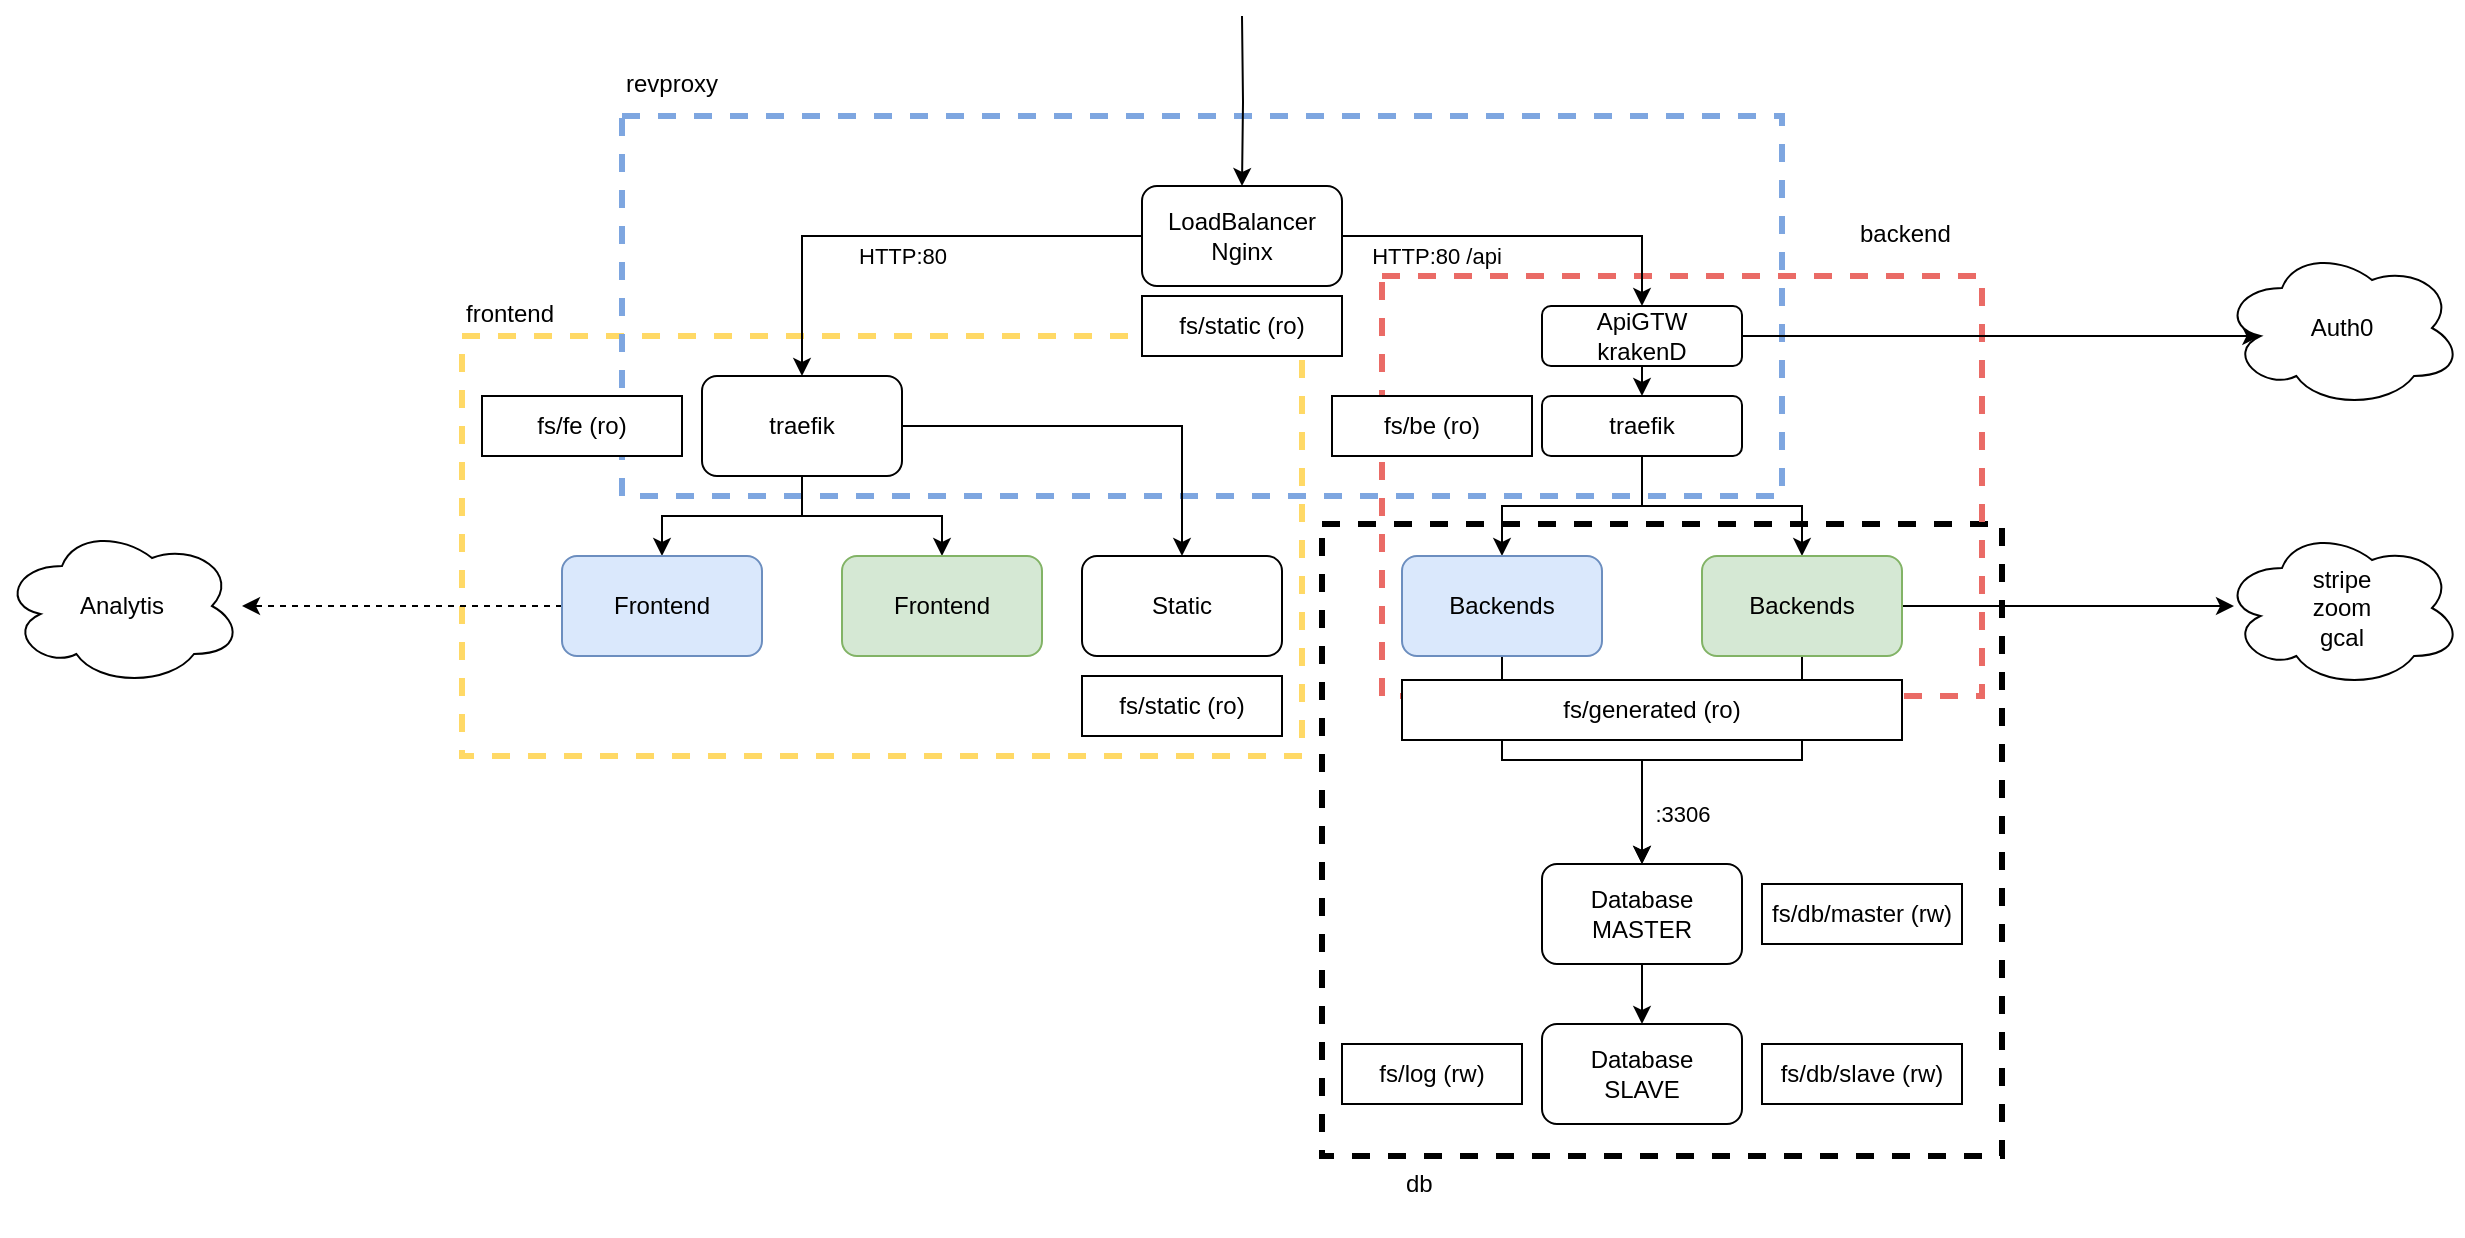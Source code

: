 <mxfile version="21.2.8" type="device" pages="2">
  <diagram name="Page-1" id="ndZbrMPuExqpBg1-ygDj">
    <mxGraphModel dx="2261" dy="854" grid="1" gridSize="10" guides="1" tooltips="1" connect="1" arrows="1" fold="1" page="1" pageScale="1" pageWidth="827" pageHeight="1169" math="0" shadow="0">
      <root>
        <mxCell id="0" />
        <mxCell id="1" parent="0" />
        <mxCell id="WXWv_Z7D5VTuuF9bMm1k-102" value="" style="rounded=0;whiteSpace=wrap;html=1;fillColor=none;strokeColor=#FFD966;strokeWidth=3;dashed=1;" parent="1" vertex="1">
          <mxGeometry x="50" y="610" width="420" height="210" as="geometry" />
        </mxCell>
        <mxCell id="WXWv_Z7D5VTuuF9bMm1k-104" value="" style="rounded=0;whiteSpace=wrap;html=1;fillColor=none;strokeColor=#000000;strokeWidth=3;dashed=1;" parent="1" vertex="1">
          <mxGeometry x="480" y="704" width="340" height="316" as="geometry" />
        </mxCell>
        <mxCell id="WXWv_Z7D5VTuuF9bMm1k-103" value="" style="rounded=0;whiteSpace=wrap;html=1;fillColor=none;strokeColor=#EA6B66;strokeWidth=3;dashed=1;" parent="1" vertex="1">
          <mxGeometry x="510" y="580" width="300" height="210" as="geometry" />
        </mxCell>
        <mxCell id="WXWv_Z7D5VTuuF9bMm1k-101" value="" style="rounded=0;whiteSpace=wrap;html=1;fillColor=none;strokeColor=#7EA6E0;strokeWidth=3;dashed=1;" parent="1" vertex="1">
          <mxGeometry x="130" y="500" width="580" height="190" as="geometry" />
        </mxCell>
        <mxCell id="WXWv_Z7D5VTuuF9bMm1k-49" style="edgeStyle=orthogonalEdgeStyle;rounded=0;orthogonalLoop=1;jettySize=auto;html=1;" parent="1" source="WXWv_Z7D5VTuuF9bMm1k-45" target="WXWv_Z7D5VTuuF9bMm1k-46" edge="1">
          <mxGeometry relative="1" as="geometry" />
        </mxCell>
        <mxCell id="WXWv_Z7D5VTuuF9bMm1k-50" style="edgeStyle=orthogonalEdgeStyle;rounded=0;orthogonalLoop=1;jettySize=auto;html=1;" parent="1" source="WXWv_Z7D5VTuuF9bMm1k-45" target="WXWv_Z7D5VTuuF9bMm1k-47" edge="1">
          <mxGeometry relative="1" as="geometry" />
        </mxCell>
        <mxCell id="WXWv_Z7D5VTuuF9bMm1k-114" style="edgeStyle=orthogonalEdgeStyle;rounded=0;orthogonalLoop=1;jettySize=auto;html=1;entryX=0.16;entryY=0.55;entryDx=0;entryDy=0;entryPerimeter=0;exitX=1;exitY=0.5;exitDx=0;exitDy=0;" parent="1" source="WXWv_Z7D5VTuuF9bMm1k-115" target="WXWv_Z7D5VTuuF9bMm1k-113" edge="1">
          <mxGeometry relative="1" as="geometry" />
        </mxCell>
        <mxCell id="WXWv_Z7D5VTuuF9bMm1k-45" value="traefik" style="rounded=1;whiteSpace=wrap;html=1;" parent="1" vertex="1">
          <mxGeometry x="590" y="640" width="100" height="30" as="geometry" />
        </mxCell>
        <mxCell id="WXWv_Z7D5VTuuF9bMm1k-51" style="edgeStyle=orthogonalEdgeStyle;rounded=0;orthogonalLoop=1;jettySize=auto;html=1;" parent="1" source="WXWv_Z7D5VTuuF9bMm1k-46" target="WXWv_Z7D5VTuuF9bMm1k-48" edge="1">
          <mxGeometry relative="1" as="geometry" />
        </mxCell>
        <mxCell id="WXWv_Z7D5VTuuF9bMm1k-46" value="Backends" style="rounded=1;whiteSpace=wrap;html=1;fillColor=#dae8fc;strokeColor=#6c8ebf;" parent="1" vertex="1">
          <mxGeometry x="520" y="720" width="100" height="50" as="geometry" />
        </mxCell>
        <mxCell id="WXWv_Z7D5VTuuF9bMm1k-52" style="edgeStyle=orthogonalEdgeStyle;rounded=0;orthogonalLoop=1;jettySize=auto;html=1;" parent="1" source="WXWv_Z7D5VTuuF9bMm1k-47" target="WXWv_Z7D5VTuuF9bMm1k-48" edge="1">
          <mxGeometry relative="1" as="geometry" />
        </mxCell>
        <mxCell id="WXWv_Z7D5VTuuF9bMm1k-79" value=":3306" style="edgeLabel;html=1;align=center;verticalAlign=middle;resizable=0;points=[];" parent="WXWv_Z7D5VTuuF9bMm1k-52" vertex="1" connectable="0">
          <mxGeometry x="0.68" y="1" relative="1" as="geometry">
            <mxPoint x="19" y="4" as="offset" />
          </mxGeometry>
        </mxCell>
        <mxCell id="WXWv_Z7D5VTuuF9bMm1k-112" style="edgeStyle=orthogonalEdgeStyle;rounded=0;orthogonalLoop=1;jettySize=auto;html=1;entryX=0.05;entryY=0.488;entryDx=0;entryDy=0;entryPerimeter=0;" parent="1" source="WXWv_Z7D5VTuuF9bMm1k-47" target="WXWv_Z7D5VTuuF9bMm1k-111" edge="1">
          <mxGeometry relative="1" as="geometry" />
        </mxCell>
        <mxCell id="WXWv_Z7D5VTuuF9bMm1k-47" value="Backends" style="rounded=1;whiteSpace=wrap;html=1;fillColor=#d5e8d4;strokeColor=#82b366;" parent="1" vertex="1">
          <mxGeometry x="670" y="720" width="100" height="50" as="geometry" />
        </mxCell>
        <mxCell id="WXWv_Z7D5VTuuF9bMm1k-70" style="edgeStyle=orthogonalEdgeStyle;rounded=0;orthogonalLoop=1;jettySize=auto;html=1;" parent="1" source="WXWv_Z7D5VTuuF9bMm1k-48" target="WXWv_Z7D5VTuuF9bMm1k-69" edge="1">
          <mxGeometry relative="1" as="geometry" />
        </mxCell>
        <mxCell id="WXWv_Z7D5VTuuF9bMm1k-48" value="Database&lt;br&gt;MASTER" style="rounded=1;whiteSpace=wrap;html=1;" parent="1" vertex="1">
          <mxGeometry x="590" y="874" width="100" height="50" as="geometry" />
        </mxCell>
        <mxCell id="WXWv_Z7D5VTuuF9bMm1k-53" style="edgeStyle=orthogonalEdgeStyle;rounded=0;orthogonalLoop=1;jettySize=auto;html=1;" parent="1" source="WXWv_Z7D5VTuuF9bMm1k-55" target="WXWv_Z7D5VTuuF9bMm1k-57" edge="1">
          <mxGeometry relative="1" as="geometry" />
        </mxCell>
        <mxCell id="WXWv_Z7D5VTuuF9bMm1k-54" style="edgeStyle=orthogonalEdgeStyle;rounded=0;orthogonalLoop=1;jettySize=auto;html=1;" parent="1" source="WXWv_Z7D5VTuuF9bMm1k-55" target="WXWv_Z7D5VTuuF9bMm1k-59" edge="1">
          <mxGeometry relative="1" as="geometry" />
        </mxCell>
        <mxCell id="WXWv_Z7D5VTuuF9bMm1k-67" style="edgeStyle=orthogonalEdgeStyle;rounded=0;orthogonalLoop=1;jettySize=auto;html=1;exitX=1;exitY=0.5;exitDx=0;exitDy=0;" parent="1" source="WXWv_Z7D5VTuuF9bMm1k-55" target="WXWv_Z7D5VTuuF9bMm1k-66" edge="1">
          <mxGeometry relative="1" as="geometry" />
        </mxCell>
        <mxCell id="WXWv_Z7D5VTuuF9bMm1k-55" value="traefik&lt;br&gt;" style="rounded=1;whiteSpace=wrap;html=1;" parent="1" vertex="1">
          <mxGeometry x="170" y="630" width="100" height="50" as="geometry" />
        </mxCell>
        <mxCell id="WXWv_Z7D5VTuuF9bMm1k-121" style="edgeStyle=orthogonalEdgeStyle;rounded=0;orthogonalLoop=1;jettySize=auto;html=1;dashed=1;" parent="1" source="WXWv_Z7D5VTuuF9bMm1k-57" target="WXWv_Z7D5VTuuF9bMm1k-119" edge="1">
          <mxGeometry relative="1" as="geometry" />
        </mxCell>
        <mxCell id="WXWv_Z7D5VTuuF9bMm1k-57" value="Frontend" style="rounded=1;whiteSpace=wrap;html=1;fillColor=#dae8fc;strokeColor=#6c8ebf;" parent="1" vertex="1">
          <mxGeometry x="100" y="720" width="100" height="50" as="geometry" />
        </mxCell>
        <mxCell id="WXWv_Z7D5VTuuF9bMm1k-59" value="Frontend" style="rounded=1;whiteSpace=wrap;html=1;fillColor=#d5e8d4;strokeColor=#82b366;" parent="1" vertex="1">
          <mxGeometry x="240" y="720" width="100" height="50" as="geometry" />
        </mxCell>
        <mxCell id="WXWv_Z7D5VTuuF9bMm1k-63" style="edgeStyle=orthogonalEdgeStyle;rounded=0;orthogonalLoop=1;jettySize=auto;html=1;entryX=0.5;entryY=0;entryDx=0;entryDy=0;" parent="1" source="WXWv_Z7D5VTuuF9bMm1k-61" target="WXWv_Z7D5VTuuF9bMm1k-55" edge="1">
          <mxGeometry relative="1" as="geometry" />
        </mxCell>
        <mxCell id="WXWv_Z7D5VTuuF9bMm1k-77" value="HTTP:80" style="edgeLabel;html=1;align=center;verticalAlign=middle;resizable=0;points=[];" parent="WXWv_Z7D5VTuuF9bMm1k-63" vertex="1" connectable="0">
          <mxGeometry x="-0.275" y="-3" relative="1" as="geometry">
            <mxPoint x="-33" y="13" as="offset" />
          </mxGeometry>
        </mxCell>
        <mxCell id="WXWv_Z7D5VTuuF9bMm1k-61" value="LoadBalancer&lt;br&gt;Nginx" style="rounded=1;whiteSpace=wrap;html=1;" parent="1" vertex="1">
          <mxGeometry x="390" y="535" width="100" height="50" as="geometry" />
        </mxCell>
        <mxCell id="WXWv_Z7D5VTuuF9bMm1k-66" value="Static" style="rounded=1;whiteSpace=wrap;html=1;" parent="1" vertex="1">
          <mxGeometry x="360" y="720" width="100" height="50" as="geometry" />
        </mxCell>
        <mxCell id="WXWv_Z7D5VTuuF9bMm1k-69" value="Database&lt;br&gt;SLAVE" style="rounded=1;whiteSpace=wrap;html=1;" parent="1" vertex="1">
          <mxGeometry x="590" y="954" width="100" height="50" as="geometry" />
        </mxCell>
        <mxCell id="WXWv_Z7D5VTuuF9bMm1k-83" value="fs/static (ro)" style="rounded=0;whiteSpace=wrap;html=1;" parent="1" vertex="1">
          <mxGeometry x="360" y="780" width="100" height="30" as="geometry" />
        </mxCell>
        <mxCell id="WXWv_Z7D5VTuuF9bMm1k-84" value="fs/db/master (rw)" style="rounded=0;whiteSpace=wrap;html=1;" parent="1" vertex="1">
          <mxGeometry x="700" y="884" width="100" height="30" as="geometry" />
        </mxCell>
        <mxCell id="WXWv_Z7D5VTuuF9bMm1k-89" value="fs/fe (ro)" style="rounded=0;whiteSpace=wrap;html=1;" parent="1" vertex="1">
          <mxGeometry x="60" y="640" width="100" height="30" as="geometry" />
        </mxCell>
        <mxCell id="WXWv_Z7D5VTuuF9bMm1k-91" value="fs/db/slave (rw)" style="rounded=0;whiteSpace=wrap;html=1;" parent="1" vertex="1">
          <mxGeometry x="700" y="964" width="100" height="30" as="geometry" />
        </mxCell>
        <mxCell id="WXWv_Z7D5VTuuF9bMm1k-92" value="fs/be (ro)" style="rounded=0;whiteSpace=wrap;html=1;" parent="1" vertex="1">
          <mxGeometry x="485" y="640" width="100" height="30" as="geometry" />
        </mxCell>
        <mxCell id="WXWv_Z7D5VTuuF9bMm1k-97" value="fs/generated (ro)" style="rounded=0;whiteSpace=wrap;html=1;" parent="1" vertex="1">
          <mxGeometry x="520" y="782" width="250" height="30" as="geometry" />
        </mxCell>
        <mxCell id="WXWv_Z7D5VTuuF9bMm1k-98" value="fs/log (rw)" style="rounded=0;whiteSpace=wrap;html=1;" parent="1" vertex="1">
          <mxGeometry x="490" y="964" width="90" height="30" as="geometry" />
        </mxCell>
        <mxCell id="WXWv_Z7D5VTuuF9bMm1k-100" value="fs/static (ro)" style="rounded=0;whiteSpace=wrap;html=1;" parent="1" vertex="1">
          <mxGeometry x="390" y="590" width="100" height="30" as="geometry" />
        </mxCell>
        <mxCell id="WXWv_Z7D5VTuuF9bMm1k-105" value="revproxy" style="text;whiteSpace=wrap;html=1;" parent="1" vertex="1">
          <mxGeometry x="130" y="470" width="80" height="40" as="geometry" />
        </mxCell>
        <mxCell id="WXWv_Z7D5VTuuF9bMm1k-106" value="backend" style="text;whiteSpace=wrap;html=1;" parent="1" vertex="1">
          <mxGeometry x="747" y="545" width="80" height="40" as="geometry" />
        </mxCell>
        <mxCell id="WXWv_Z7D5VTuuF9bMm1k-107" value="frontend" style="text;whiteSpace=wrap;html=1;" parent="1" vertex="1">
          <mxGeometry x="50" y="585" width="80" height="40" as="geometry" />
        </mxCell>
        <mxCell id="WXWv_Z7D5VTuuF9bMm1k-108" value="db" style="text;whiteSpace=wrap;html=1;" parent="1" vertex="1">
          <mxGeometry x="520" y="1020" width="80" height="40" as="geometry" />
        </mxCell>
        <mxCell id="WXWv_Z7D5VTuuF9bMm1k-110" style="edgeStyle=orthogonalEdgeStyle;rounded=0;orthogonalLoop=1;jettySize=auto;html=1;" parent="1" target="WXWv_Z7D5VTuuF9bMm1k-61" edge="1">
          <mxGeometry relative="1" as="geometry">
            <mxPoint x="440" y="450" as="sourcePoint" />
          </mxGeometry>
        </mxCell>
        <mxCell id="WXWv_Z7D5VTuuF9bMm1k-111" value="stripe&lt;br&gt;zoom&lt;br&gt;gcal" style="ellipse;shape=cloud;whiteSpace=wrap;html=1;" parent="1" vertex="1">
          <mxGeometry x="930" y="706" width="120" height="80" as="geometry" />
        </mxCell>
        <mxCell id="WXWv_Z7D5VTuuF9bMm1k-113" value="Auth0" style="ellipse;shape=cloud;whiteSpace=wrap;html=1;" parent="1" vertex="1">
          <mxGeometry x="930" y="566" width="120" height="80" as="geometry" />
        </mxCell>
        <mxCell id="WXWv_Z7D5VTuuF9bMm1k-116" value="" style="edgeStyle=orthogonalEdgeStyle;rounded=0;orthogonalLoop=1;jettySize=auto;html=1;entryX=0.5;entryY=0;entryDx=0;entryDy=0;" parent="1" source="WXWv_Z7D5VTuuF9bMm1k-61" target="WXWv_Z7D5VTuuF9bMm1k-115" edge="1">
          <mxGeometry relative="1" as="geometry">
            <mxPoint x="490" y="560" as="sourcePoint" />
            <mxPoint x="640" y="630" as="targetPoint" />
          </mxGeometry>
        </mxCell>
        <mxCell id="WXWv_Z7D5VTuuF9bMm1k-117" value="HTTP:80 /api" style="edgeLabel;html=1;align=center;verticalAlign=middle;resizable=0;points=[];" parent="WXWv_Z7D5VTuuF9bMm1k-116" vertex="1" connectable="0">
          <mxGeometry x="-0.245" y="-1" relative="1" as="geometry">
            <mxPoint x="-23" y="9" as="offset" />
          </mxGeometry>
        </mxCell>
        <mxCell id="WXWv_Z7D5VTuuF9bMm1k-118" style="edgeStyle=orthogonalEdgeStyle;rounded=0;orthogonalLoop=1;jettySize=auto;html=1;entryX=0.5;entryY=0;entryDx=0;entryDy=0;exitX=0.5;exitY=1;exitDx=0;exitDy=0;" parent="1" source="WXWv_Z7D5VTuuF9bMm1k-115" target="WXWv_Z7D5VTuuF9bMm1k-45" edge="1">
          <mxGeometry relative="1" as="geometry">
            <Array as="points">
              <mxPoint x="640" y="620" />
              <mxPoint x="640" y="620" />
            </Array>
          </mxGeometry>
        </mxCell>
        <mxCell id="WXWv_Z7D5VTuuF9bMm1k-115" value="ApiGTW&lt;br&gt;krakenD" style="rounded=1;whiteSpace=wrap;html=1;" parent="1" vertex="1">
          <mxGeometry x="590" y="595" width="100" height="30" as="geometry" />
        </mxCell>
        <mxCell id="WXWv_Z7D5VTuuF9bMm1k-119" value="Analytis" style="ellipse;shape=cloud;whiteSpace=wrap;html=1;" parent="1" vertex="1">
          <mxGeometry x="-180" y="705" width="120" height="80" as="geometry" />
        </mxCell>
      </root>
    </mxGraphModel>
  </diagram>
  <diagram id="TmCQAXL3BmwcXLx1Tx1r" name="Page-2">
    <mxGraphModel dx="199" dy="-426" grid="1" gridSize="10" guides="1" tooltips="1" connect="1" arrows="1" fold="1" page="1" pageScale="1" pageWidth="827" pageHeight="1169" math="0" shadow="0">
      <root>
        <mxCell id="0" />
        <mxCell id="1" parent="0" />
        <mxCell id="hSZeHdUM2WPnme-ownG9-36" value="VM" style="rounded=0;whiteSpace=wrap;html=1;verticalAlign=top;" vertex="1" parent="1">
          <mxGeometry x="910" y="1230" width="510" height="590" as="geometry" />
        </mxCell>
        <mxCell id="hSZeHdUM2WPnme-ownG9-8" value="docker" style="rounded=0;whiteSpace=wrap;html=1;fillColor=#dae8fc;strokeColor=#6c8ebf;verticalAlign=top;" vertex="1" parent="1">
          <mxGeometry x="920" y="1259" width="440" height="551" as="geometry" />
        </mxCell>
        <mxCell id="hSZeHdUM2WPnme-ownG9-7" value="net: revproxy" style="rounded=0;whiteSpace=wrap;html=1;fillColor=#f5f5f5;fontColor=#333333;strokeColor=#666666;verticalAlign=top;" vertex="1" parent="1">
          <mxGeometry x="950" y="1290" width="340" height="500" as="geometry" />
        </mxCell>
        <mxCell id="hSZeHdUM2WPnme-ownG9-31" value="net: frontend" style="rounded=0;whiteSpace=wrap;html=1;fillColor=none;fontColor=#333333;strokeColor=#666666;verticalAlign=top;" vertex="1" parent="1">
          <mxGeometry x="960" y="1410" width="320" height="180" as="geometry" />
        </mxCell>
        <mxCell id="hSZeHdUM2WPnme-ownG9-1" value="global_revproxy" style="rounded=1;whiteSpace=wrap;html=1;" vertex="1" parent="1">
          <mxGeometry x="980" y="1320" width="230" height="60" as="geometry" />
        </mxCell>
        <mxCell id="hSZeHdUM2WPnme-ownG9-2" value="fe_revproxy" style="rounded=1;whiteSpace=wrap;html=1;" vertex="1" parent="1">
          <mxGeometry x="980" y="1440" width="230" height="60" as="geometry" />
        </mxCell>
        <mxCell id="hSZeHdUM2WPnme-ownG9-3" value="be_revproxy" style="rounded=1;whiteSpace=wrap;html=1;" vertex="1" parent="1">
          <mxGeometry x="980" y="1630" width="230" height="60" as="geometry" />
        </mxCell>
        <mxCell id="hSZeHdUM2WPnme-ownG9-11" style="edgeStyle=orthogonalEdgeStyle;rounded=0;orthogonalLoop=1;jettySize=auto;html=1;endArrow=none;endFill=0;dashed=1;" edge="1" parent="1" source="hSZeHdUM2WPnme-ownG9-4" target="hSZeHdUM2WPnme-ownG9-10">
          <mxGeometry relative="1" as="geometry" />
        </mxCell>
        <mxCell id="hSZeHdUM2WPnme-ownG9-4" value="80" style="rounded=0;whiteSpace=wrap;html=1;" vertex="1" parent="1">
          <mxGeometry x="1160" y="1330" width="50" height="20" as="geometry" />
        </mxCell>
        <mxCell id="hSZeHdUM2WPnme-ownG9-10" value="5050" style="rounded=0;whiteSpace=wrap;html=1;" vertex="1" parent="1">
          <mxGeometry x="1360" y="1330" width="40" height="20" as="geometry" />
        </mxCell>
        <mxCell id="hSZeHdUM2WPnme-ownG9-12" value="3000" style="rounded=0;whiteSpace=wrap;html=1;" vertex="1" parent="1">
          <mxGeometry x="1160" y="1450" width="50" height="20" as="geometry" />
        </mxCell>
        <mxCell id="hSZeHdUM2WPnme-ownG9-18" style="edgeStyle=orthogonalEdgeStyle;rounded=0;orthogonalLoop=1;jettySize=auto;html=1;dashed=1;endArrow=none;endFill=0;" edge="1" parent="1" source="hSZeHdUM2WPnme-ownG9-13" target="hSZeHdUM2WPnme-ownG9-17">
          <mxGeometry relative="1" as="geometry" />
        </mxCell>
        <mxCell id="hSZeHdUM2WPnme-ownG9-13" value="8080" style="rounded=0;whiteSpace=wrap;html=1;" vertex="1" parent="1">
          <mxGeometry x="1160" y="1470" width="50" height="20" as="geometry" />
        </mxCell>
        <mxCell id="hSZeHdUM2WPnme-ownG9-16" style="edgeStyle=orthogonalEdgeStyle;rounded=0;orthogonalLoop=1;jettySize=auto;html=1;dashed=1;endArrow=none;endFill=0;" edge="1" parent="1" source="hSZeHdUM2WPnme-ownG9-14" target="hSZeHdUM2WPnme-ownG9-15">
          <mxGeometry relative="1" as="geometry" />
        </mxCell>
        <mxCell id="hSZeHdUM2WPnme-ownG9-14" value="3000" style="rounded=0;whiteSpace=wrap;html=1;" vertex="1" parent="1">
          <mxGeometry x="1210" y="1450" width="50" height="20" as="geometry" />
        </mxCell>
        <mxCell id="hSZeHdUM2WPnme-ownG9-15" value="3000" style="rounded=0;whiteSpace=wrap;html=1;" vertex="1" parent="1">
          <mxGeometry x="1360" y="1450" width="50" height="20" as="geometry" />
        </mxCell>
        <mxCell id="hSZeHdUM2WPnme-ownG9-17" value="3080" style="rounded=0;whiteSpace=wrap;html=1;" vertex="1" parent="1">
          <mxGeometry x="1360" y="1470" width="50" height="20" as="geometry" />
        </mxCell>
        <mxCell id="hSZeHdUM2WPnme-ownG9-19" value="3000" style="rounded=0;whiteSpace=wrap;html=1;" vertex="1" parent="1">
          <mxGeometry x="1160" y="1640" width="50" height="20" as="geometry" />
        </mxCell>
        <mxCell id="hSZeHdUM2WPnme-ownG9-20" style="edgeStyle=orthogonalEdgeStyle;rounded=0;orthogonalLoop=1;jettySize=auto;html=1;dashed=1;endArrow=none;endFill=0;" edge="1" parent="1" source="hSZeHdUM2WPnme-ownG9-21" target="hSZeHdUM2WPnme-ownG9-25">
          <mxGeometry relative="1" as="geometry" />
        </mxCell>
        <mxCell id="hSZeHdUM2WPnme-ownG9-21" value="8080" style="rounded=0;whiteSpace=wrap;html=1;" vertex="1" parent="1">
          <mxGeometry x="1160" y="1660" width="50" height="20" as="geometry" />
        </mxCell>
        <mxCell id="hSZeHdUM2WPnme-ownG9-22" style="edgeStyle=orthogonalEdgeStyle;rounded=0;orthogonalLoop=1;jettySize=auto;html=1;dashed=1;endArrow=none;endFill=0;" edge="1" parent="1" source="hSZeHdUM2WPnme-ownG9-23" target="hSZeHdUM2WPnme-ownG9-24">
          <mxGeometry relative="1" as="geometry" />
        </mxCell>
        <mxCell id="hSZeHdUM2WPnme-ownG9-23" value="3001" style="rounded=0;whiteSpace=wrap;html=1;" vertex="1" parent="1">
          <mxGeometry x="1210" y="1640" width="50" height="20" as="geometry" />
        </mxCell>
        <mxCell id="hSZeHdUM2WPnme-ownG9-24" value="3001" style="rounded=0;whiteSpace=wrap;html=1;" vertex="1" parent="1">
          <mxGeometry x="1360" y="1640" width="50" height="20" as="geometry" />
        </mxCell>
        <mxCell id="hSZeHdUM2WPnme-ownG9-25" value="3081" style="rounded=0;whiteSpace=wrap;html=1;" vertex="1" parent="1">
          <mxGeometry x="1360" y="1660" width="50" height="20" as="geometry" />
        </mxCell>
        <mxCell id="hSZeHdUM2WPnme-ownG9-28" value="ui" style="rounded=1;whiteSpace=wrap;html=1;" vertex="1" parent="1">
          <mxGeometry x="980" y="1520" width="230" height="60" as="geometry" />
        </mxCell>
        <mxCell id="hSZeHdUM2WPnme-ownG9-32" value="net: backend" style="rounded=0;whiteSpace=wrap;html=1;fillColor=none;fontColor=#333333;strokeColor=#666666;verticalAlign=top;" vertex="1" parent="1">
          <mxGeometry x="960" y="1600" width="320" height="180" as="geometry" />
        </mxCell>
        <mxCell id="hSZeHdUM2WPnme-ownG9-33" value="app" style="rounded=1;whiteSpace=wrap;html=1;" vertex="1" parent="1">
          <mxGeometry x="980" y="1710" width="230" height="60" as="geometry" />
        </mxCell>
        <mxCell id="hSZeHdUM2WPnme-ownG9-37" value="80" style="rounded=0;whiteSpace=wrap;html=1;" vertex="1" parent="1">
          <mxGeometry x="1160" y="1720" width="50" height="20" as="geometry" />
        </mxCell>
        <mxCell id="hSZeHdUM2WPnme-ownG9-38" value="8070" style="rounded=0;whiteSpace=wrap;html=1;" vertex="1" parent="1">
          <mxGeometry x="1360" y="1720" width="50" height="20" as="geometry" />
        </mxCell>
      </root>
    </mxGraphModel>
  </diagram>
</mxfile>
